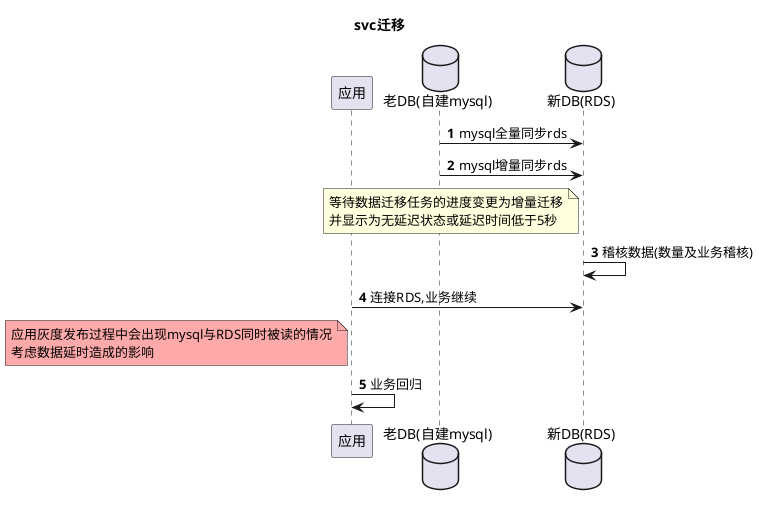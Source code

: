 @startuml
title svc迁移
autonumber
participant "应用" as app
database "老DB(自建mysql)" as old
database "新DB(RDS)" as new
old -> new : mysql全量同步rds
old -> new : mysql增量同步rds
note left of new:等待数据迁移任务的进度变更为增量迁移\n并显示为无延迟状态或延迟时间低于5秒
new -> new : 稽核数据(数量及业务稽核)
app -> new :连接RDS,业务继续
note left of app #FFAAAA: 应用灰度发布过程中会出现mysql与RDS同时被读的情况\n考虑数据延时造成的影响
app -> app :业务回归
@enduml